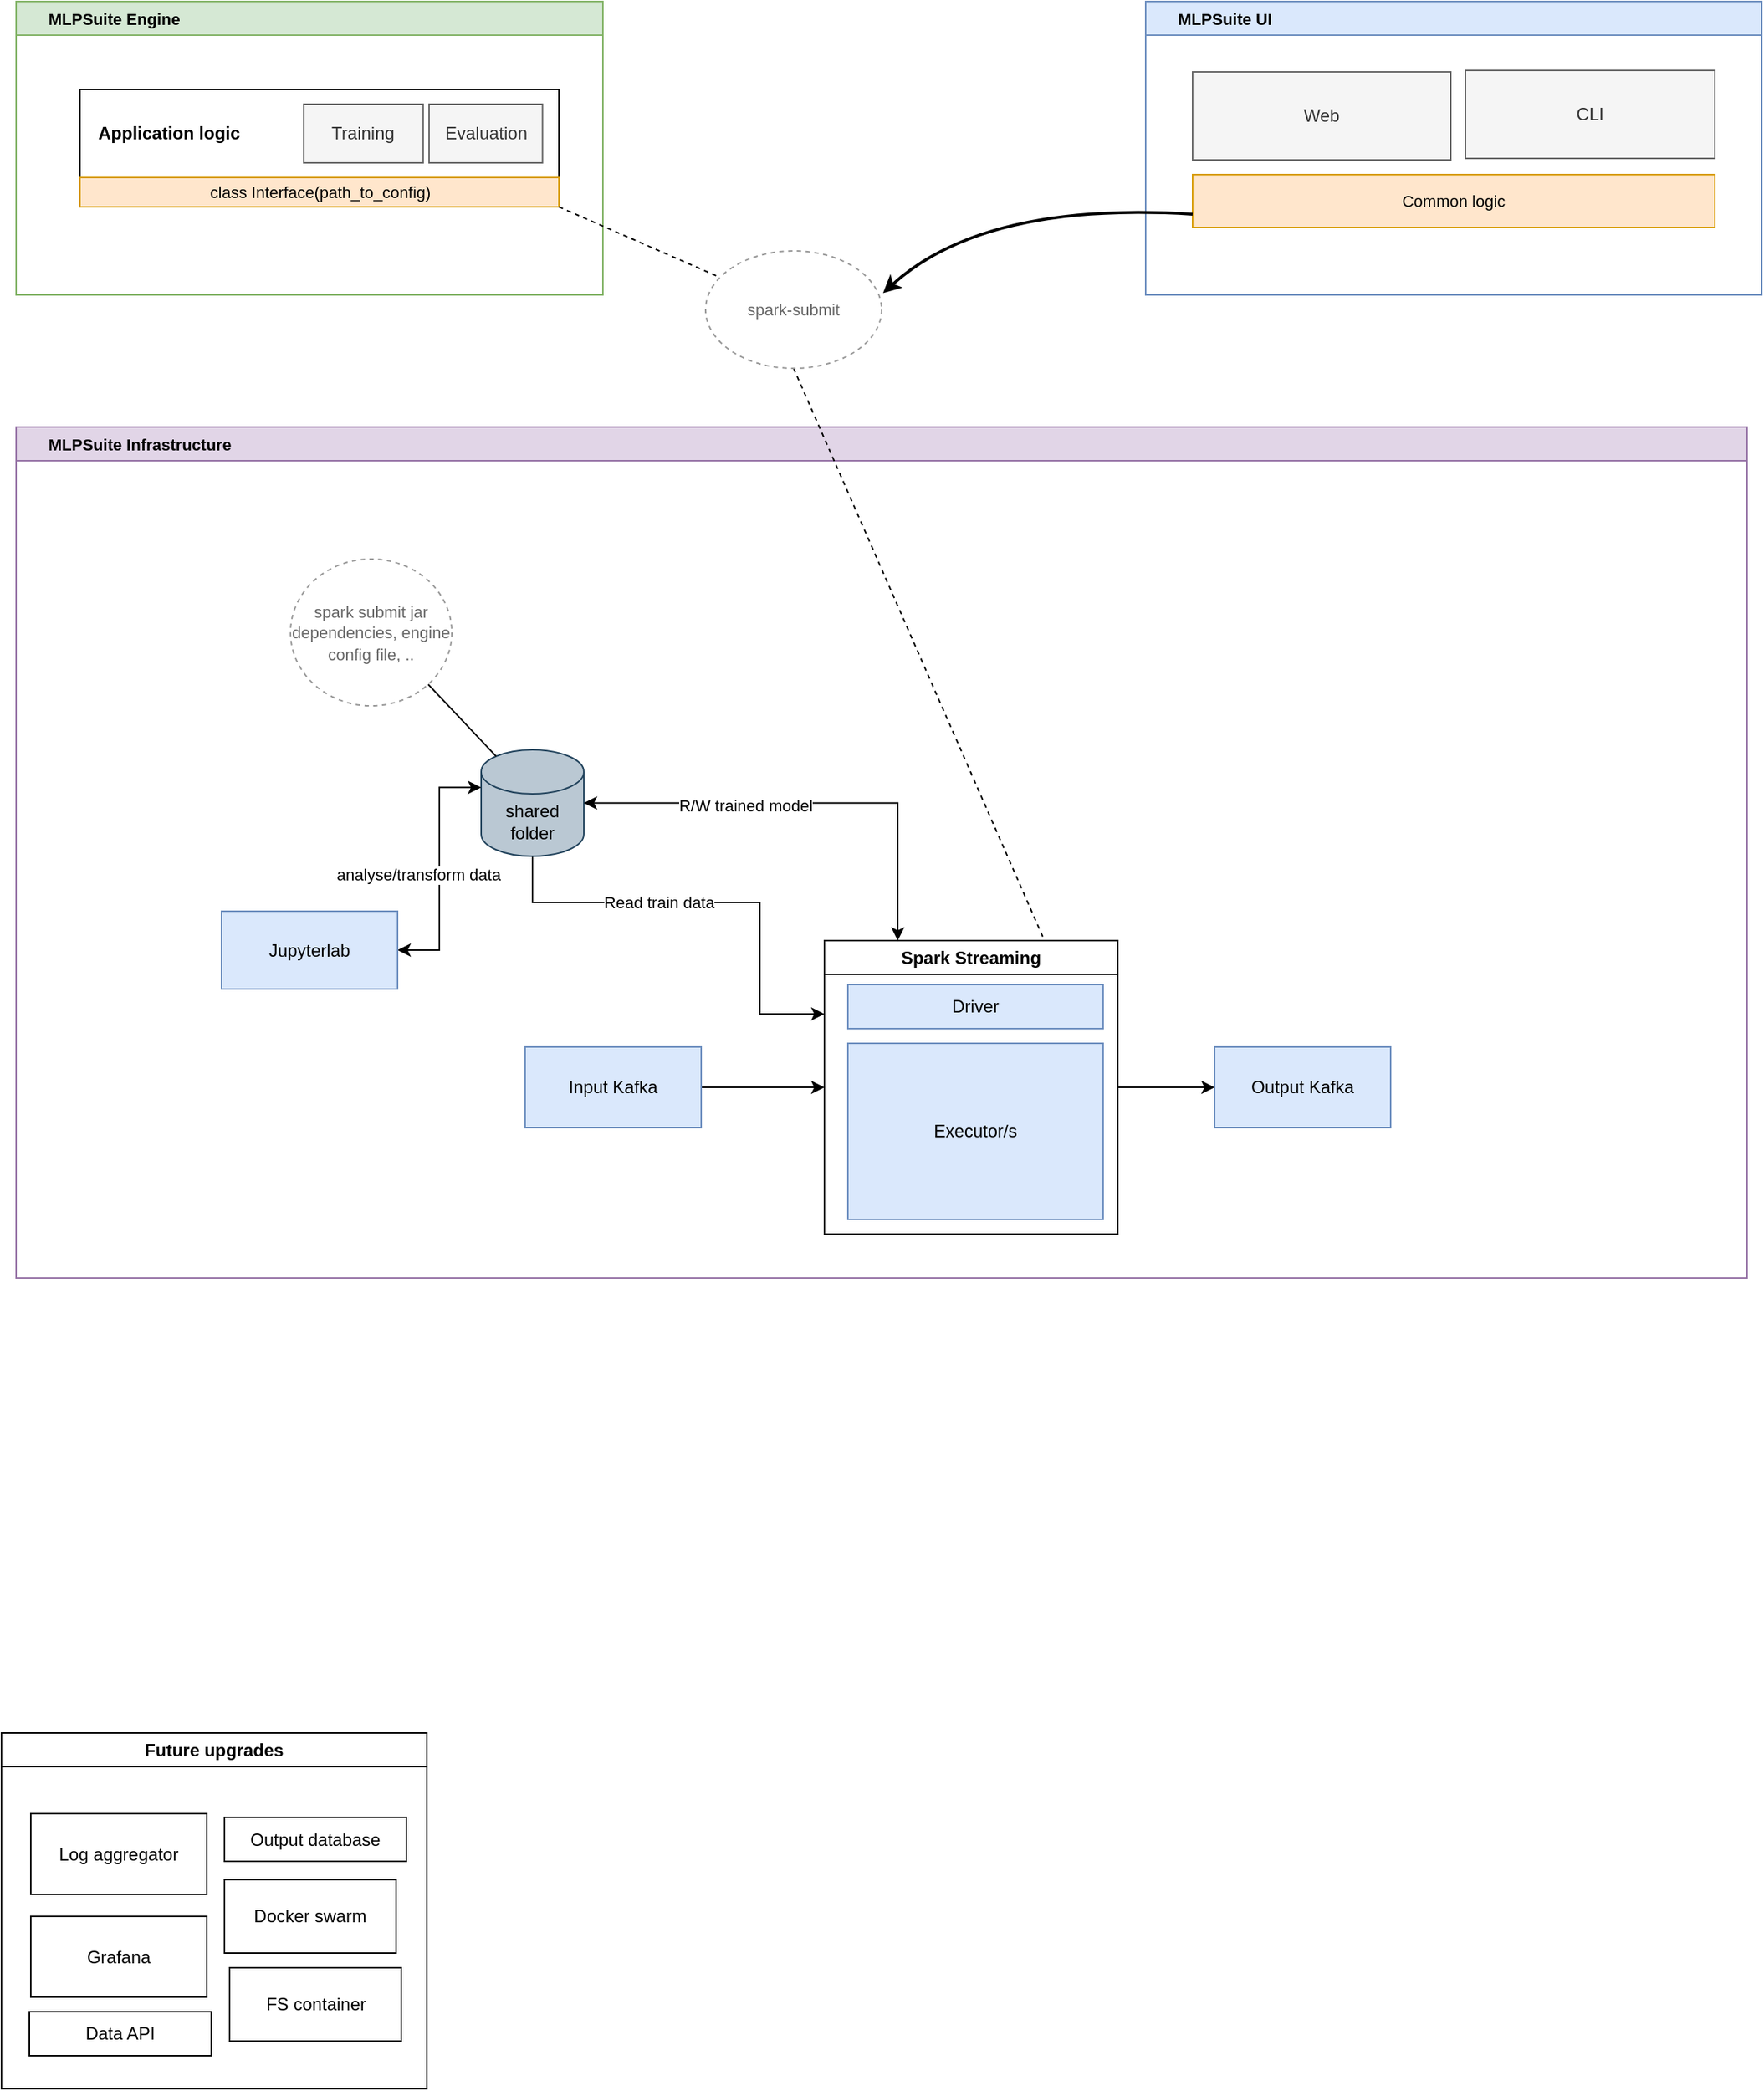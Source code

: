 <mxfile version="20.8.2" type="device"><diagram id="KYMnBfscnvEaKblxRNpz" name="Stránka-1"><mxGraphModel dx="2212" dy="1957" grid="1" gridSize="10" guides="1" tooltips="1" connect="1" arrows="1" fold="1" page="1" pageScale="1" pageWidth="827" pageHeight="1169" math="0" shadow="0"><root><mxCell id="0"/><mxCell id="1" parent="0"/><mxCell id="yyIVK5xDwPPaCWqVj29X-18" value="Future upgrades" style="swimlane;whiteSpace=wrap;html=1;" parent="1" vertex="1"><mxGeometry x="-520" y="460" width="290" height="242.5" as="geometry"><mxRectangle x="100" y="410" width="140" height="30" as="alternateBounds"/></mxGeometry></mxCell><mxCell id="0ib9g5Wia52lME8o8J_j-13" value="Data API" style="rounded=0;whiteSpace=wrap;html=1;" parent="yyIVK5xDwPPaCWqVj29X-18" vertex="1"><mxGeometry x="19" y="190" width="124" height="30" as="geometry"/></mxCell><mxCell id="0ib9g5Wia52lME8o8J_j-51" value="&lt;span style=&quot;color: rgba(0, 0, 0, 0); font-family: monospace; font-size: 0px; text-align: start; background-color: rgb(251, 251, 251);&quot;&gt;%3CmxGraphModel%3E%3Croot%3E%3CmxCell%20id%3D%220%22%2F%3E%3CmxCell%20id%3D%221%22%20parent%3D%220%22%2F%3E%3CmxCell%20id%3D%222%22%20value%3D%22%22%20style%3D%22shape%3Dimage%3Bhtml%3D1%3BverticalAlign%3Dtop%3BverticalLabelPosition%3Dbottom%3BlabelBackgroundColor%3D%23ffffff%3BimageAspect%3D0%3Baspect%3Dfixed%3Bimage%3Dhttps%3A%2F%2Fcdn1.iconfinder.com%2Fdata%2Ficons%2Funicons-line-vol-3%2F24%2Fdocker-128.png%3Brounded%3D0%3BfillStyle%3Dauto%3B%22%20vertex%3D%221%22%20parent%3D%221%22%3E%3CmxGeometry%20x%3D%22570%22%20y%3D%22215%22%20width%3D%2230%22%20height%3D%2230%22%20as%3D%22geometry%22%2F%3E%3C%2FmxCell%3E%3C%2Froot%3E%3C%2FmxGraphModel%3E&lt;/span&gt;" style="shape=image;html=1;verticalAlign=top;verticalLabelPosition=bottom;labelBackgroundColor=#ffffff;imageAspect=0;aspect=fixed;image=https://cdn1.iconfinder.com/data/icons/unicons-line-vol-3/24/docker-128.png;rounded=0;fillStyle=auto;" parent="yyIVK5xDwPPaCWqVj29X-18" vertex="1"><mxGeometry x="10" y="180" width="30" height="30" as="geometry"/></mxCell><mxCell id="SdzmBVPmldJGy04V2Yd1-1" value="Log aggregator" style="rounded=0;whiteSpace=wrap;html=1;" parent="yyIVK5xDwPPaCWqVj29X-18" vertex="1"><mxGeometry x="20" y="55" width="120" height="55" as="geometry"/></mxCell><mxCell id="SdzmBVPmldJGy04V2Yd1-6" value="Grafana" style="rounded=0;whiteSpace=wrap;html=1;" parent="yyIVK5xDwPPaCWqVj29X-18" vertex="1"><mxGeometry x="20" y="125" width="120" height="55" as="geometry"/></mxCell><mxCell id="SdzmBVPmldJGy04V2Yd1-9" value="" style="shape=image;html=1;verticalAlign=top;verticalLabelPosition=bottom;labelBackgroundColor=#ffffff;imageAspect=0;aspect=fixed;image=https://cdn1.iconfinder.com/data/icons/unicons-line-vol-3/24/docker-128.png;rounded=0;fillStyle=auto;" parent="yyIVK5xDwPPaCWqVj29X-18" vertex="1"><mxGeometry x="10" y="40" width="30" height="30" as="geometry"/></mxCell><mxCell id="SdzmBVPmldJGy04V2Yd1-10" value="" style="shape=image;html=1;verticalAlign=top;verticalLabelPosition=bottom;labelBackgroundColor=#ffffff;imageAspect=0;aspect=fixed;image=https://cdn1.iconfinder.com/data/icons/unicons-line-vol-3/24/docker-128.png;rounded=0;fillStyle=auto;" parent="yyIVK5xDwPPaCWqVj29X-18" vertex="1"><mxGeometry x="10" y="110" width="30" height="30" as="geometry"/></mxCell><mxCell id="yyIVK5xDwPPaCWqVj29X-11" value="Docker swarm" style="rounded=0;whiteSpace=wrap;html=1;" parent="yyIVK5xDwPPaCWqVj29X-18" vertex="1"><mxGeometry x="152" y="100" width="117" height="50" as="geometry"/></mxCell><mxCell id="yyIVK5xDwPPaCWqVj29X-14" value="Output database" style="rounded=0;whiteSpace=wrap;html=1;" parent="yyIVK5xDwPPaCWqVj29X-18" vertex="1"><mxGeometry x="152" y="57.5" width="124" height="30" as="geometry"/></mxCell><mxCell id="yyIVK5xDwPPaCWqVj29X-15" value="&lt;span style=&quot;color: rgba(0, 0, 0, 0); font-family: monospace; font-size: 0px; text-align: start; background-color: rgb(251, 251, 251);&quot;&gt;%3CmxGraphModel%3E%3Croot%3E%3CmxCell%20id%3D%220%22%2F%3E%3CmxCell%20id%3D%221%22%20parent%3D%220%22%2F%3E%3CmxCell%20id%3D%222%22%20value%3D%22%22%20style%3D%22shape%3Dimage%3Bhtml%3D1%3BverticalAlign%3Dtop%3BverticalLabelPosition%3Dbottom%3BlabelBackgroundColor%3D%23ffffff%3BimageAspect%3D0%3Baspect%3Dfixed%3Bimage%3Dhttps%3A%2F%2Fcdn1.iconfinder.com%2Fdata%2Ficons%2Funicons-line-vol-3%2F24%2Fdocker-128.png%3Brounded%3D0%3BfillStyle%3Dauto%3B%22%20vertex%3D%221%22%20parent%3D%221%22%3E%3CmxGeometry%20x%3D%22570%22%20y%3D%22215%22%20width%3D%2230%22%20height%3D%2230%22%20as%3D%22geometry%22%2F%3E%3C%2FmxCell%3E%3C%2Froot%3E%3C%2FmxGraphModel%3E&lt;/span&gt;" style="shape=image;html=1;verticalAlign=top;verticalLabelPosition=bottom;labelBackgroundColor=#ffffff;imageAspect=0;aspect=fixed;image=https://cdn1.iconfinder.com/data/icons/unicons-line-vol-3/24/docker-128.png;rounded=0;fillStyle=auto;" parent="yyIVK5xDwPPaCWqVj29X-18" vertex="1"><mxGeometry x="143" y="47.5" width="30" height="30" as="geometry"/></mxCell><mxCell id="yyIVK5xDwPPaCWqVj29X-16" value="FS container" style="rounded=0;whiteSpace=wrap;html=1;" parent="yyIVK5xDwPPaCWqVj29X-18" vertex="1"><mxGeometry x="155.5" y="160" width="117" height="50" as="geometry"/></mxCell><mxCell id="yyIVK5xDwPPaCWqVj29X-17" value="&lt;span style=&quot;color: rgba(0, 0, 0, 0); font-family: monospace; font-size: 0px; text-align: start; background-color: rgb(251, 251, 251);&quot;&gt;%3CmxGraphModel%3E%3Croot%3E%3CmxCell%20id%3D%220%22%2F%3E%3CmxCell%20id%3D%221%22%20parent%3D%220%22%2F%3E%3CmxCell%20id%3D%222%22%20value%3D%22%22%20style%3D%22shape%3Dimage%3Bhtml%3D1%3BverticalAlign%3Dtop%3BverticalLabelPosition%3Dbottom%3BlabelBackgroundColor%3D%23ffffff%3BimageAspect%3D0%3Baspect%3Dfixed%3Bimage%3Dhttps%3A%2F%2Fcdn1.iconfinder.com%2Fdata%2Ficons%2Funicons-line-vol-3%2F24%2Fdocker-128.png%3Brounded%3D0%3BfillStyle%3Dauto%3B%22%20vertex%3D%221%22%20parent%3D%221%22%3E%3CmxGeometry%20x%3D%22570%22%20y%3D%22215%22%20width%3D%2230%22%20height%3D%2230%22%20as%3D%22geometry%22%2F%3E%3C%2FmxCell%3E%3C%2Froot%3E%3C%2FmxGraphModel%3E&lt;/span&gt;" style="shape=image;html=1;verticalAlign=top;verticalLabelPosition=bottom;labelBackgroundColor=#ffffff;imageAspect=0;aspect=fixed;image=https://cdn1.iconfinder.com/data/icons/unicons-line-vol-3/24/docker-128.png;rounded=0;fillStyle=auto;" parent="yyIVK5xDwPPaCWqVj29X-18" vertex="1"><mxGeometry x="143" y="150" width="30" height="30" as="geometry"/></mxCell><mxCell id="Dsx0A1ppSfF5X20VQ2LK-5" value="MLPSuite Infrastructure" style="swimlane;whiteSpace=wrap;html=1;fontSize=11;fillColor=#e1d5e7;strokeColor=#9673a6;align=left;spacingLeft=20;" parent="1" vertex="1"><mxGeometry x="-510" y="-430" width="1180" height="580" as="geometry"><mxRectangle x="-510" y="-430" width="130" height="30" as="alternateBounds"/></mxGeometry></mxCell><mxCell id="0ib9g5Wia52lME8o8J_j-1" value="Spark Streaming" style="swimlane;whiteSpace=wrap;html=1;" parent="Dsx0A1ppSfF5X20VQ2LK-5" vertex="1"><mxGeometry x="551" y="350" width="200" height="200" as="geometry"><mxRectangle x="314" y="130" width="140" height="30" as="alternateBounds"/></mxGeometry></mxCell><mxCell id="0ib9g5Wia52lME8o8J_j-2" value="Driver" style="rounded=0;whiteSpace=wrap;html=1;fillColor=#dae8fc;strokeColor=#6c8ebf;" parent="0ib9g5Wia52lME8o8J_j-1" vertex="1"><mxGeometry x="16" y="30" width="174" height="30" as="geometry"/></mxCell><mxCell id="0ib9g5Wia52lME8o8J_j-3" value="Executor/s" style="rounded=0;whiteSpace=wrap;html=1;fillColor=#dae8fc;strokeColor=#6c8ebf;" parent="0ib9g5Wia52lME8o8J_j-1" vertex="1"><mxGeometry x="16" y="70" width="174" height="120" as="geometry"/></mxCell><mxCell id="0ib9g5Wia52lME8o8J_j-10" style="edgeStyle=orthogonalEdgeStyle;rounded=0;orthogonalLoop=1;jettySize=auto;html=1;entryX=0;entryY=0.5;entryDx=0;entryDy=0;" parent="Dsx0A1ppSfF5X20VQ2LK-5" source="0ib9g5Wia52lME8o8J_j-5" target="0ib9g5Wia52lME8o8J_j-1" edge="1"><mxGeometry relative="1" as="geometry"/></mxCell><mxCell id="0ib9g5Wia52lME8o8J_j-5" value="Input Kafka" style="rounded=0;whiteSpace=wrap;html=1;fillColor=#dae8fc;strokeColor=#6c8ebf;" parent="Dsx0A1ppSfF5X20VQ2LK-5" vertex="1"><mxGeometry x="347" y="422.5" width="120" height="55" as="geometry"/></mxCell><mxCell id="0ib9g5Wia52lME8o8J_j-7" value="Output Kafka" style="rounded=0;whiteSpace=wrap;html=1;fillColor=#dae8fc;strokeColor=#6c8ebf;" parent="Dsx0A1ppSfF5X20VQ2LK-5" vertex="1"><mxGeometry x="817" y="422.5" width="120" height="55" as="geometry"/></mxCell><mxCell id="0ib9g5Wia52lME8o8J_j-11" style="edgeStyle=orthogonalEdgeStyle;rounded=0;orthogonalLoop=1;jettySize=auto;html=1;entryX=0;entryY=0.5;entryDx=0;entryDy=0;" parent="Dsx0A1ppSfF5X20VQ2LK-5" source="0ib9g5Wia52lME8o8J_j-1" target="0ib9g5Wia52lME8o8J_j-7" edge="1"><mxGeometry relative="1" as="geometry"/></mxCell><mxCell id="yyIVK5xDwPPaCWqVj29X-6" style="edgeStyle=orthogonalEdgeStyle;rounded=0;orthogonalLoop=1;jettySize=auto;html=1;entryX=0;entryY=0.25;entryDx=0;entryDy=0;" parent="Dsx0A1ppSfF5X20VQ2LK-5" source="yyIVK5xDwPPaCWqVj29X-5" target="0ib9g5Wia52lME8o8J_j-1" edge="1"><mxGeometry relative="1" as="geometry"><Array as="points"><mxPoint x="507" y="324"/><mxPoint x="507" y="400"/></Array></mxGeometry></mxCell><mxCell id="yyIVK5xDwPPaCWqVj29X-7" value="Read train data" style="edgeLabel;html=1;align=center;verticalAlign=middle;resizable=0;points=[];" parent="yyIVK5xDwPPaCWqVj29X-6" vertex="1" connectable="0"><mxGeometry x="-0.621" y="-1" relative="1" as="geometry"><mxPoint x="59" y="-1" as="offset"/></mxGeometry></mxCell><mxCell id="yyIVK5xDwPPaCWqVj29X-5" value="shared&lt;br&gt;folder" style="shape=cylinder3;whiteSpace=wrap;html=1;boundedLbl=1;backgroundOutline=1;size=15;fillColor=#bac8d3;strokeColor=#23445d;" parent="Dsx0A1ppSfF5X20VQ2LK-5" vertex="1"><mxGeometry x="317" y="220" width="70" height="72.5" as="geometry"/></mxCell><mxCell id="yyIVK5xDwPPaCWqVj29X-19" style="edgeStyle=orthogonalEdgeStyle;rounded=0;orthogonalLoop=1;jettySize=auto;html=1;exitX=0.25;exitY=0;exitDx=0;exitDy=0;entryX=1;entryY=0.5;entryDx=0;entryDy=0;entryPerimeter=0;startArrow=classic;startFill=1;" parent="Dsx0A1ppSfF5X20VQ2LK-5" source="0ib9g5Wia52lME8o8J_j-1" target="yyIVK5xDwPPaCWqVj29X-5" edge="1"><mxGeometry relative="1" as="geometry"/></mxCell><mxCell id="yyIVK5xDwPPaCWqVj29X-20" value="R/W trained model" style="edgeLabel;html=1;align=center;verticalAlign=middle;resizable=0;points=[];" parent="yyIVK5xDwPPaCWqVj29X-19" vertex="1" connectable="0"><mxGeometry x="0.286" y="3" relative="1" as="geometry"><mxPoint y="-2" as="offset"/></mxGeometry></mxCell><mxCell id="yyIVK5xDwPPaCWqVj29X-23" style="edgeStyle=orthogonalEdgeStyle;rounded=0;orthogonalLoop=1;jettySize=auto;html=1;entryX=0;entryY=0;entryDx=0;entryDy=25.625;entryPerimeter=0;startArrow=classic;startFill=1;" parent="Dsx0A1ppSfF5X20VQ2LK-5" source="yyIVK5xDwPPaCWqVj29X-22" target="yyIVK5xDwPPaCWqVj29X-5" edge="1"><mxGeometry relative="1" as="geometry"/></mxCell><mxCell id="yyIVK5xDwPPaCWqVj29X-26" value="analyse/transform data" style="edgeLabel;html=1;align=center;verticalAlign=middle;resizable=0;points=[];" parent="yyIVK5xDwPPaCWqVj29X-23" vertex="1" connectable="0"><mxGeometry x="0.163" y="4" relative="1" as="geometry"><mxPoint x="-11" y="17" as="offset"/></mxGeometry></mxCell><mxCell id="yyIVK5xDwPPaCWqVj29X-22" value="Jupyterlab" style="rounded=0;whiteSpace=wrap;html=1;fillColor=#dae8fc;strokeColor=#6c8ebf;" parent="Dsx0A1ppSfF5X20VQ2LK-5" vertex="1"><mxGeometry x="140" y="330" width="120" height="53" as="geometry"/></mxCell><mxCell id="Dsx0A1ppSfF5X20VQ2LK-4" style="rounded=0;orthogonalLoop=1;jettySize=auto;html=1;exitX=1;exitY=1;exitDx=0;exitDy=0;entryX=0.145;entryY=0;entryDx=0;entryDy=4.35;entryPerimeter=0;endArrow=none;endFill=0;" parent="Dsx0A1ppSfF5X20VQ2LK-5" source="Dsx0A1ppSfF5X20VQ2LK-3" target="yyIVK5xDwPPaCWqVj29X-5" edge="1"><mxGeometry relative="1" as="geometry"/></mxCell><mxCell id="Dsx0A1ppSfF5X20VQ2LK-3" value="&lt;font style=&quot;font-size: 11px;&quot;&gt;spark submit jar dependencies, engine config file, ..&lt;/font&gt;" style="ellipse;whiteSpace=wrap;html=1;fontColor=#666666;labelBorderColor=none;fillColor=default;strokeColor=#999999;dashed=1;" parent="Dsx0A1ppSfF5X20VQ2LK-5" vertex="1"><mxGeometry x="187" y="90" width="110" height="100" as="geometry"/></mxCell><mxCell id="Dsx0A1ppSfF5X20VQ2LK-6" value="MLPSuite Engine" style="swimlane;whiteSpace=wrap;html=1;fontSize=11;align=left;spacingLeft=20;fillColor=#d5e8d4;strokeColor=#82b366;" parent="1" vertex="1"><mxGeometry x="-510" y="-720" width="400" height="200" as="geometry"><mxRectangle x="-510" y="-710" width="130" height="30" as="alternateBounds"/></mxGeometry></mxCell><mxCell id="0ib9g5Wia52lME8o8J_j-32" value="" style="group" parent="Dsx0A1ppSfF5X20VQ2LK-6" vertex="1" connectable="0"><mxGeometry x="43.5" y="60" width="326.5" height="60" as="geometry"/></mxCell><mxCell id="0ib9g5Wia52lME8o8J_j-29" value="Application logic" style="rounded=0;whiteSpace=wrap;html=1;fillStyle=auto;align=left;spacingLeft=10;fontStyle=1" parent="0ib9g5Wia52lME8o8J_j-32" vertex="1"><mxGeometry width="326.5" height="60" as="geometry"/></mxCell><mxCell id="0ib9g5Wia52lME8o8J_j-30" value="Training" style="rounded=0;whiteSpace=wrap;html=1;fillStyle=auto;fillColor=#f5f5f5;fontColor=#333333;strokeColor=#666666;" parent="0ib9g5Wia52lME8o8J_j-32" vertex="1"><mxGeometry x="152.57" y="10" width="81.371" height="40" as="geometry"/></mxCell><mxCell id="0ib9g5Wia52lME8o8J_j-31" value="Evaluation" style="rounded=0;whiteSpace=wrap;html=1;fillStyle=auto;fillColor=#f5f5f5;fontColor=#333333;strokeColor=#666666;" parent="0ib9g5Wia52lME8o8J_j-32" vertex="1"><mxGeometry x="238.009" y="10" width="77.302" height="40" as="geometry"/></mxCell><mxCell id="Dsx0A1ppSfF5X20VQ2LK-11" value="class Interface(path_to_config)" style="rounded=0;whiteSpace=wrap;html=1;fontSize=11;fillColor=#ffe6cc;strokeColor=#d79b00;" parent="Dsx0A1ppSfF5X20VQ2LK-6" vertex="1"><mxGeometry x="43.5" y="120" width="326.5" height="20" as="geometry"/></mxCell><mxCell id="Dsx0A1ppSfF5X20VQ2LK-16" style="edgeStyle=none;curved=1;orthogonalLoop=1;jettySize=auto;html=1;exitX=0.5;exitY=1;exitDx=0;exitDy=0;entryX=0.75;entryY=0;entryDx=0;entryDy=0;dashed=1;fontSize=11;fontColor=#666666;endArrow=none;endFill=0;" parent="1" source="Dsx0A1ppSfF5X20VQ2LK-14" target="0ib9g5Wia52lME8o8J_j-1" edge="1"><mxGeometry relative="1" as="geometry"/></mxCell><mxCell id="Dsx0A1ppSfF5X20VQ2LK-14" value="spark-submit" style="ellipse;whiteSpace=wrap;html=1;dashed=1;labelBorderColor=none;strokeColor=#999999;fontSize=11;fontColor=#666666;fillColor=default;" parent="1" vertex="1"><mxGeometry x="-40" y="-550" width="120" height="80" as="geometry"/></mxCell><mxCell id="Dsx0A1ppSfF5X20VQ2LK-17" style="edgeStyle=none;orthogonalLoop=1;jettySize=auto;html=1;exitX=1;exitY=1;exitDx=0;exitDy=0;dashed=1;fontSize=11;fontColor=#666666;endArrow=none;endFill=0;" parent="1" source="Dsx0A1ppSfF5X20VQ2LK-11" target="Dsx0A1ppSfF5X20VQ2LK-14" edge="1"><mxGeometry relative="1" as="geometry"/></mxCell><mxCell id="mcNoMW7Eb075RNQoKDgZ-1" value="MLPSuite UI" style="swimlane;whiteSpace=wrap;html=1;fontSize=11;align=left;spacingLeft=20;fillColor=#dae8fc;strokeColor=#6c8ebf;" vertex="1" parent="1"><mxGeometry x="260" y="-720" width="420" height="200" as="geometry"><mxRectangle x="-510" y="-710" width="130" height="30" as="alternateBounds"/></mxGeometry></mxCell><mxCell id="mcNoMW7Eb075RNQoKDgZ-7" value="Web" style="rounded=0;whiteSpace=wrap;html=1;fillColor=#f5f5f5;fontColor=#333333;strokeColor=#666666;" vertex="1" parent="mcNoMW7Eb075RNQoKDgZ-1"><mxGeometry x="32" y="48" width="176" height="60" as="geometry"/></mxCell><mxCell id="mcNoMW7Eb075RNQoKDgZ-8" value="CLI" style="rounded=0;whiteSpace=wrap;html=1;fillColor=#f5f5f5;fontColor=#333333;strokeColor=#666666;" vertex="1" parent="mcNoMW7Eb075RNQoKDgZ-1"><mxGeometry x="218" y="47" width="170" height="60" as="geometry"/></mxCell><mxCell id="mcNoMW7Eb075RNQoKDgZ-9" value="Common logic" style="rounded=0;whiteSpace=wrap;html=1;fontSize=11;fillColor=#ffe6cc;strokeColor=#d79b00;" vertex="1" parent="mcNoMW7Eb075RNQoKDgZ-1"><mxGeometry x="32" y="118" width="356" height="36" as="geometry"/></mxCell><mxCell id="mcNoMW7Eb075RNQoKDgZ-10" style="orthogonalLoop=1;jettySize=auto;html=1;entryX=1.008;entryY=0.359;entryDx=0;entryDy=0;entryPerimeter=0;curved=1;exitX=0;exitY=0.75;exitDx=0;exitDy=0;endArrow=classic;endFill=1;strokeWidth=2;" edge="1" parent="1" source="mcNoMW7Eb075RNQoKDgZ-9" target="Dsx0A1ppSfF5X20VQ2LK-14"><mxGeometry relative="1" as="geometry"><Array as="points"><mxPoint x="150" y="-584"/></Array></mxGeometry></mxCell></root></mxGraphModel></diagram></mxfile>